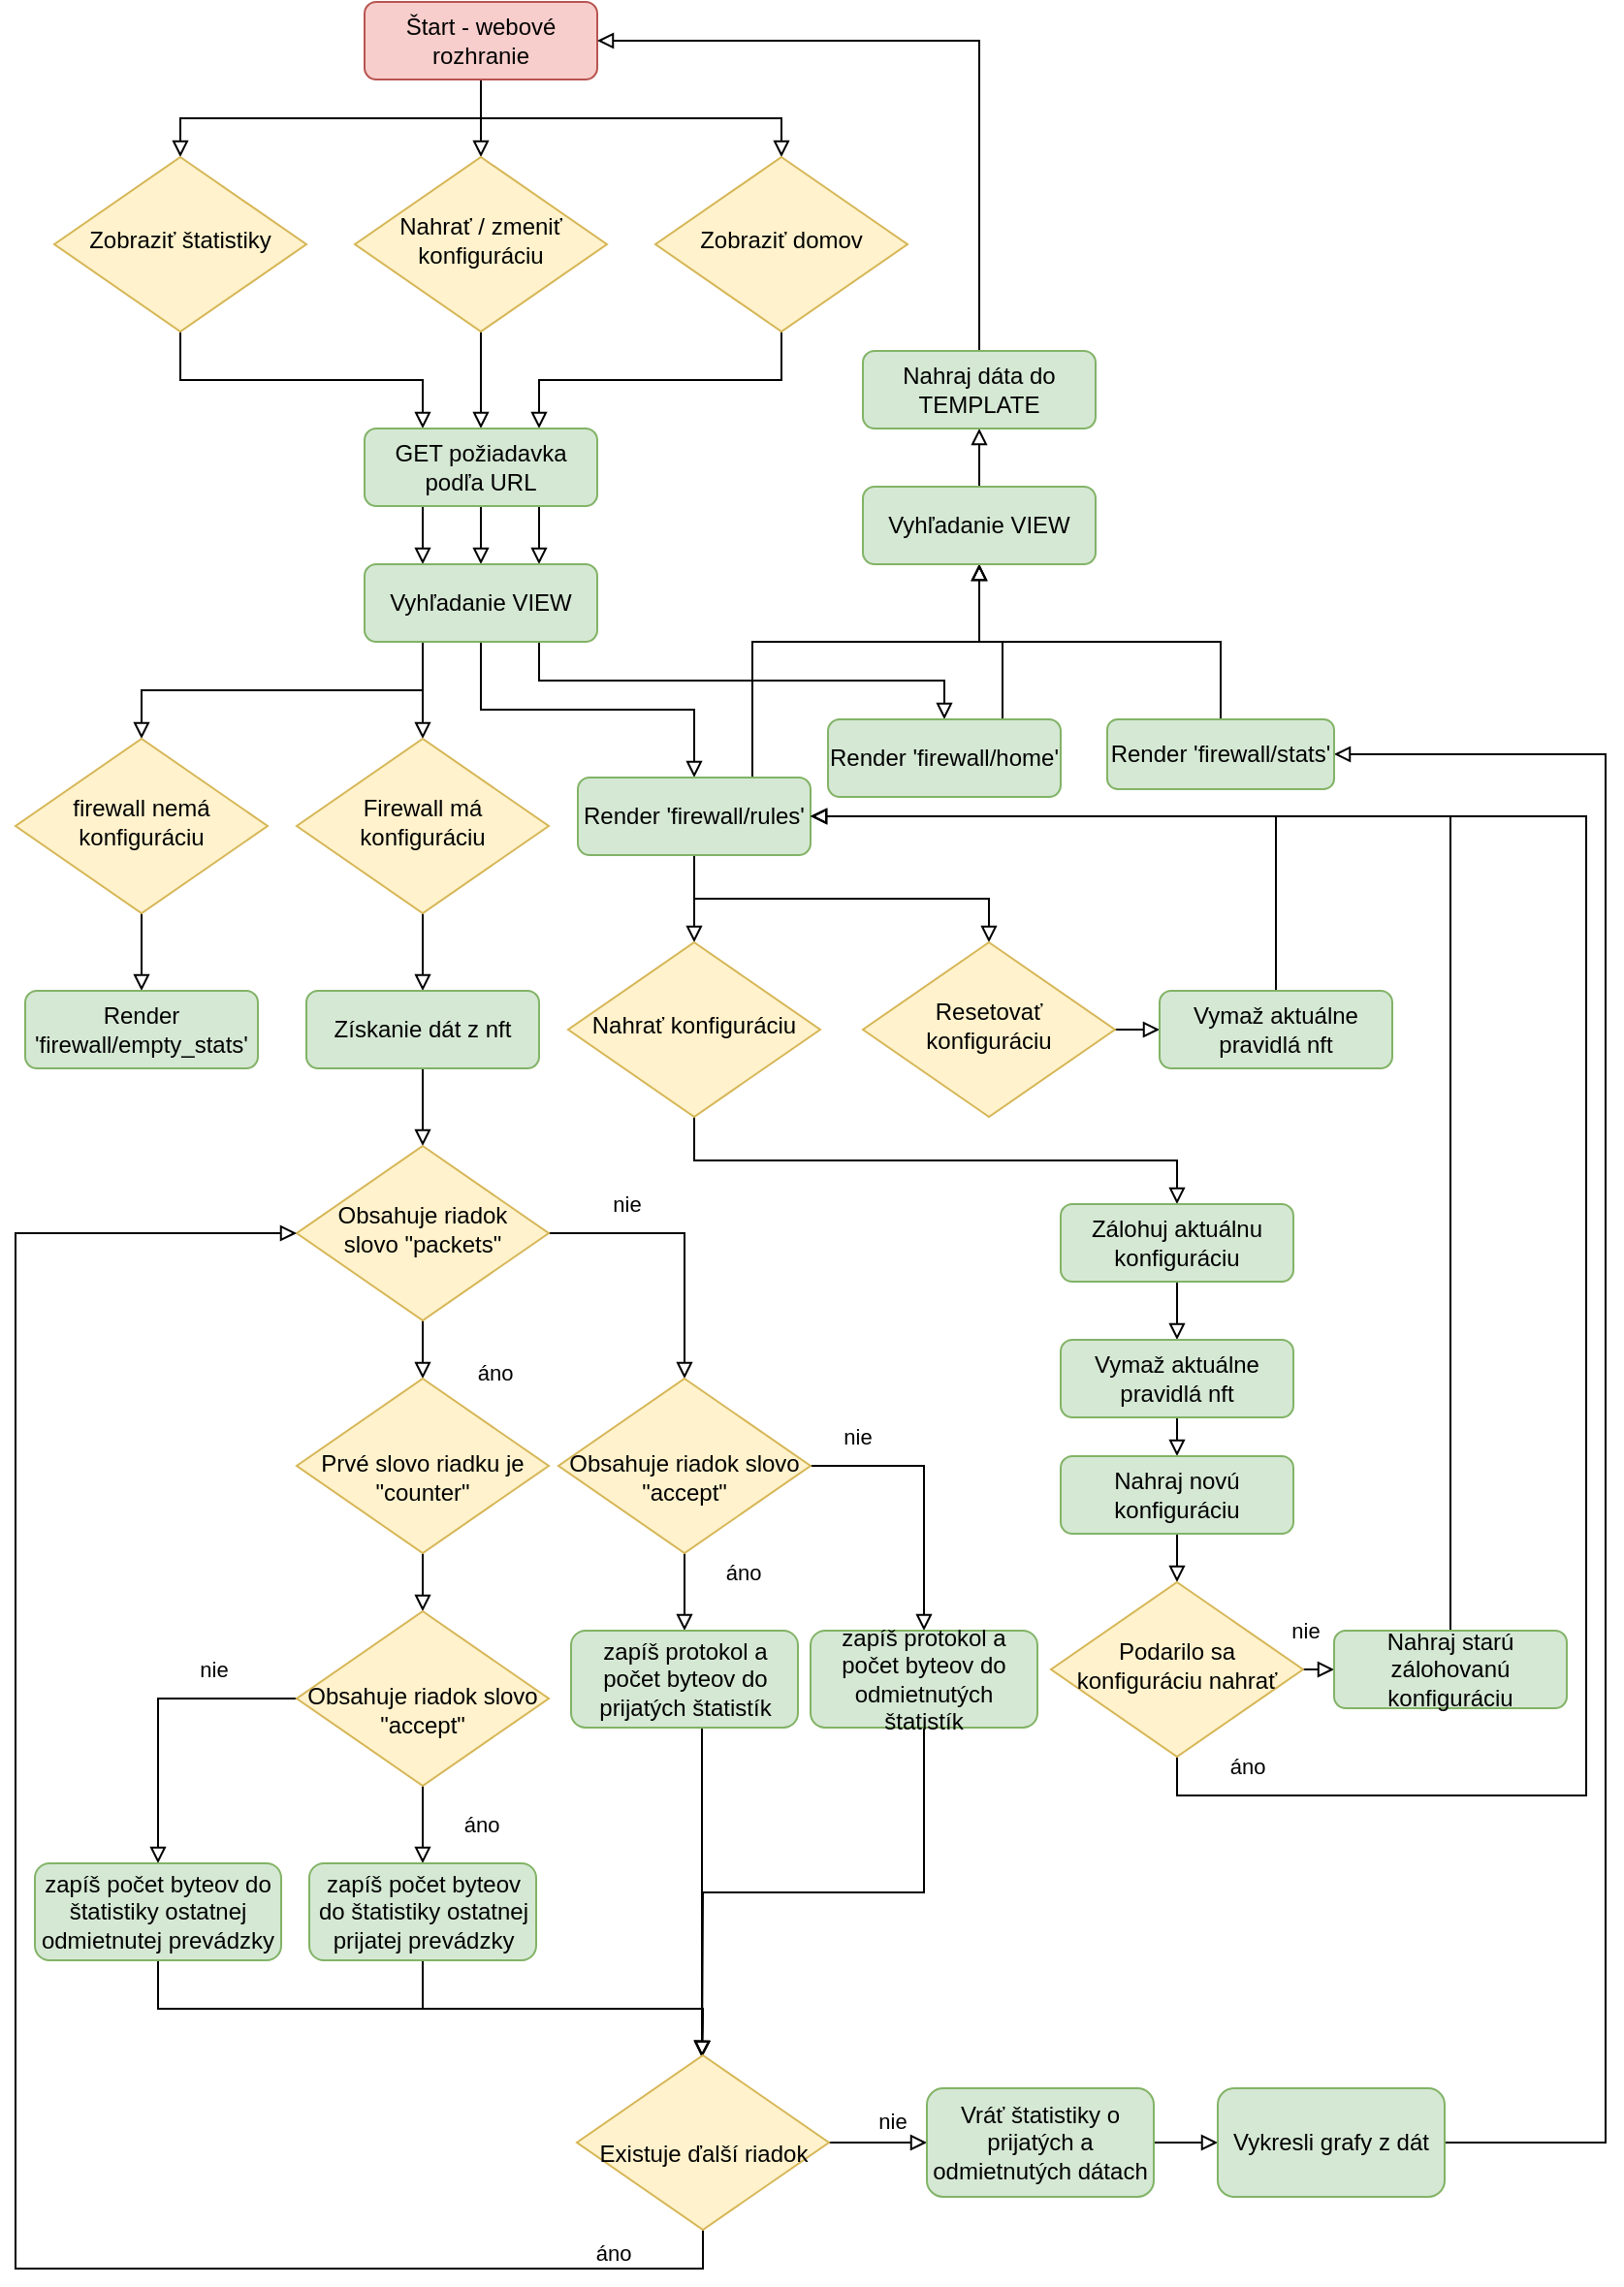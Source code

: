 <mxfile version="12.9.13" type="device"><diagram id="C5RBs43oDa-KdzZeNtuy" name="Page-1"><mxGraphModel dx="462" dy="779" grid="1" gridSize="10" guides="1" tooltips="1" connect="1" arrows="1" fold="1" page="1" pageScale="1" pageWidth="827" pageHeight="1169" math="0" shadow="0"><root><mxCell id="WIyWlLk6GJQsqaUBKTNV-0"/><mxCell id="WIyWlLk6GJQsqaUBKTNV-1" parent="WIyWlLk6GJQsqaUBKTNV-0"/><mxCell id="WIyWlLk6GJQsqaUBKTNV-2" value="" style="rounded=0;html=1;jettySize=auto;orthogonalLoop=1;fontSize=12;endArrow=block;endFill=0;endSize=6;strokeWidth=1;shadow=0;labelBackgroundColor=none;edgeStyle=orthogonalEdgeStyle;" parent="WIyWlLk6GJQsqaUBKTNV-1" source="WIyWlLk6GJQsqaUBKTNV-3" target="WIyWlLk6GJQsqaUBKTNV-6" edge="1"><mxGeometry relative="1" as="geometry"/></mxCell><mxCell id="awwOCfyuwDS9vjiTGGbs-1" style="edgeStyle=orthogonalEdgeStyle;rounded=0;orthogonalLoop=1;jettySize=auto;html=1;exitX=0.5;exitY=1;exitDx=0;exitDy=0;entryX=0.5;entryY=0;entryDx=0;entryDy=0;endArrow=block;endFill=0;fontSize=12;" edge="1" parent="WIyWlLk6GJQsqaUBKTNV-1" source="WIyWlLk6GJQsqaUBKTNV-3" target="awwOCfyuwDS9vjiTGGbs-0"><mxGeometry relative="1" as="geometry"><Array as="points"><mxPoint x="250" y="60"/><mxPoint x="95" y="60"/></Array></mxGeometry></mxCell><mxCell id="awwOCfyuwDS9vjiTGGbs-3" style="edgeStyle=orthogonalEdgeStyle;rounded=0;orthogonalLoop=1;jettySize=auto;html=1;exitX=0.5;exitY=1;exitDx=0;exitDy=0;entryX=0.5;entryY=0;entryDx=0;entryDy=0;endArrow=block;endFill=0;fontSize=12;" edge="1" parent="WIyWlLk6GJQsqaUBKTNV-1" source="WIyWlLk6GJQsqaUBKTNV-3" target="awwOCfyuwDS9vjiTGGbs-2"><mxGeometry relative="1" as="geometry"/></mxCell><mxCell id="WIyWlLk6GJQsqaUBKTNV-3" value="Štart - webové rozhranie" style="rounded=1;whiteSpace=wrap;html=1;fontSize=12;glass=0;strokeWidth=1;shadow=0;fillColor=#f8cecc;strokeColor=#b85450;" parent="WIyWlLk6GJQsqaUBKTNV-1" vertex="1"><mxGeometry x="190" width="120" height="40" as="geometry"/></mxCell><mxCell id="awwOCfyuwDS9vjiTGGbs-12" style="edgeStyle=orthogonalEdgeStyle;rounded=0;orthogonalLoop=1;jettySize=auto;html=1;exitX=0.5;exitY=1;exitDx=0;exitDy=0;entryX=0.5;entryY=0;entryDx=0;entryDy=0;endArrow=block;endFill=0;endSize=6;fontSize=12;" edge="1" parent="WIyWlLk6GJQsqaUBKTNV-1" source="WIyWlLk6GJQsqaUBKTNV-6" target="awwOCfyuwDS9vjiTGGbs-4"><mxGeometry relative="1" as="geometry"/></mxCell><mxCell id="WIyWlLk6GJQsqaUBKTNV-6" value="Nahrať / zmeniť konfiguráciu" style="rhombus;whiteSpace=wrap;html=1;shadow=0;fontFamily=Helvetica;fontSize=12;align=center;strokeWidth=1;spacing=6;spacingTop=-4;fillColor=#fff2cc;strokeColor=#d6b656;" parent="WIyWlLk6GJQsqaUBKTNV-1" vertex="1"><mxGeometry x="185" y="80" width="130" height="90" as="geometry"/></mxCell><mxCell id="awwOCfyuwDS9vjiTGGbs-13" style="edgeStyle=orthogonalEdgeStyle;rounded=0;orthogonalLoop=1;jettySize=auto;html=1;exitX=0.5;exitY=1;exitDx=0;exitDy=0;entryX=0.25;entryY=0;entryDx=0;entryDy=0;endArrow=block;endFill=0;endSize=6;fontSize=12;" edge="1" parent="WIyWlLk6GJQsqaUBKTNV-1" source="awwOCfyuwDS9vjiTGGbs-0" target="awwOCfyuwDS9vjiTGGbs-4"><mxGeometry relative="1" as="geometry"/></mxCell><mxCell id="awwOCfyuwDS9vjiTGGbs-0" value="Zobraziť štatistiky" style="rhombus;whiteSpace=wrap;html=1;shadow=0;fontFamily=Helvetica;fontSize=12;align=center;strokeWidth=1;spacing=6;spacingTop=-4;fillColor=#fff2cc;strokeColor=#d6b656;" vertex="1" parent="WIyWlLk6GJQsqaUBKTNV-1"><mxGeometry x="30" y="80" width="130" height="90" as="geometry"/></mxCell><mxCell id="awwOCfyuwDS9vjiTGGbs-14" style="edgeStyle=orthogonalEdgeStyle;rounded=0;orthogonalLoop=1;jettySize=auto;html=1;exitX=0.5;exitY=1;exitDx=0;exitDy=0;entryX=0.75;entryY=0;entryDx=0;entryDy=0;endArrow=block;endFill=0;endSize=6;fontSize=12;" edge="1" parent="WIyWlLk6GJQsqaUBKTNV-1" source="awwOCfyuwDS9vjiTGGbs-2" target="awwOCfyuwDS9vjiTGGbs-4"><mxGeometry relative="1" as="geometry"/></mxCell><mxCell id="awwOCfyuwDS9vjiTGGbs-2" value="Zobraziť domov" style="rhombus;whiteSpace=wrap;html=1;shadow=0;fontFamily=Helvetica;fontSize=12;align=center;strokeWidth=1;spacing=6;spacingTop=-4;fillColor=#fff2cc;strokeColor=#d6b656;" vertex="1" parent="WIyWlLk6GJQsqaUBKTNV-1"><mxGeometry x="340" y="80" width="130" height="90" as="geometry"/></mxCell><mxCell id="awwOCfyuwDS9vjiTGGbs-9" style="edgeStyle=orthogonalEdgeStyle;rounded=0;orthogonalLoop=1;jettySize=auto;html=1;exitX=0.5;exitY=1;exitDx=0;exitDy=0;entryX=0.5;entryY=0;entryDx=0;entryDy=0;endArrow=block;endFill=0;endSize=6;fontSize=12;" edge="1" parent="WIyWlLk6GJQsqaUBKTNV-1" source="awwOCfyuwDS9vjiTGGbs-4" target="awwOCfyuwDS9vjiTGGbs-8"><mxGeometry relative="1" as="geometry"/></mxCell><mxCell id="awwOCfyuwDS9vjiTGGbs-15" style="edgeStyle=orthogonalEdgeStyle;rounded=0;orthogonalLoop=1;jettySize=auto;html=1;exitX=0.75;exitY=1;exitDx=0;exitDy=0;entryX=0.75;entryY=0;entryDx=0;entryDy=0;endArrow=block;endFill=0;endSize=6;fontSize=12;" edge="1" parent="WIyWlLk6GJQsqaUBKTNV-1" source="awwOCfyuwDS9vjiTGGbs-4" target="awwOCfyuwDS9vjiTGGbs-8"><mxGeometry relative="1" as="geometry"/></mxCell><mxCell id="awwOCfyuwDS9vjiTGGbs-16" style="edgeStyle=orthogonalEdgeStyle;rounded=0;orthogonalLoop=1;jettySize=auto;html=1;exitX=0.25;exitY=1;exitDx=0;exitDy=0;entryX=0.25;entryY=0;entryDx=0;entryDy=0;endArrow=block;endFill=0;endSize=6;fontSize=12;" edge="1" parent="WIyWlLk6GJQsqaUBKTNV-1" source="awwOCfyuwDS9vjiTGGbs-4" target="awwOCfyuwDS9vjiTGGbs-8"><mxGeometry relative="1" as="geometry"/></mxCell><mxCell id="awwOCfyuwDS9vjiTGGbs-4" value="GET požiadavka podľa URL" style="rounded=1;whiteSpace=wrap;html=1;fontSize=12;fillColor=#d5e8d4;strokeColor=#82b366;" vertex="1" parent="WIyWlLk6GJQsqaUBKTNV-1"><mxGeometry x="190" y="220" width="120" height="40" as="geometry"/></mxCell><mxCell id="awwOCfyuwDS9vjiTGGbs-18" style="edgeStyle=orthogonalEdgeStyle;rounded=0;orthogonalLoop=1;jettySize=auto;html=1;exitX=0.75;exitY=1;exitDx=0;exitDy=0;entryX=0.5;entryY=0;entryDx=0;entryDy=0;endArrow=block;endFill=0;endSize=6;fontSize=12;" edge="1" parent="WIyWlLk6GJQsqaUBKTNV-1" source="awwOCfyuwDS9vjiTGGbs-8" target="awwOCfyuwDS9vjiTGGbs-17"><mxGeometry relative="1" as="geometry"/></mxCell><mxCell id="awwOCfyuwDS9vjiTGGbs-22" style="edgeStyle=orthogonalEdgeStyle;rounded=0;orthogonalLoop=1;jettySize=auto;html=1;exitX=0.25;exitY=1;exitDx=0;exitDy=0;entryX=0.5;entryY=0;entryDx=0;entryDy=0;endArrow=block;endFill=0;endSize=6;fontSize=12;" edge="1" parent="WIyWlLk6GJQsqaUBKTNV-1" source="awwOCfyuwDS9vjiTGGbs-8" target="awwOCfyuwDS9vjiTGGbs-20"><mxGeometry relative="1" as="geometry"/></mxCell><mxCell id="awwOCfyuwDS9vjiTGGbs-23" style="edgeStyle=orthogonalEdgeStyle;rounded=0;orthogonalLoop=1;jettySize=auto;html=1;exitX=0.25;exitY=1;exitDx=0;exitDy=0;endArrow=block;endFill=0;endSize=6;fontSize=12;" edge="1" parent="WIyWlLk6GJQsqaUBKTNV-1" source="awwOCfyuwDS9vjiTGGbs-8" target="awwOCfyuwDS9vjiTGGbs-21"><mxGeometry relative="1" as="geometry"/></mxCell><mxCell id="awwOCfyuwDS9vjiTGGbs-76" style="edgeStyle=orthogonalEdgeStyle;rounded=0;orthogonalLoop=1;jettySize=auto;html=1;exitX=0.5;exitY=1;exitDx=0;exitDy=0;endArrow=block;endFill=0;endSize=6;fontSize=11;" edge="1" parent="WIyWlLk6GJQsqaUBKTNV-1" source="awwOCfyuwDS9vjiTGGbs-8" target="awwOCfyuwDS9vjiTGGbs-75"><mxGeometry relative="1" as="geometry"/></mxCell><mxCell id="awwOCfyuwDS9vjiTGGbs-8" value="Vyhľadanie VIEW" style="rounded=1;whiteSpace=wrap;html=1;fontSize=12;fillColor=#d5e8d4;strokeColor=#82b366;" vertex="1" parent="WIyWlLk6GJQsqaUBKTNV-1"><mxGeometry x="190" y="290" width="120" height="40" as="geometry"/></mxCell><mxCell id="awwOCfyuwDS9vjiTGGbs-107" style="edgeStyle=orthogonalEdgeStyle;rounded=0;orthogonalLoop=1;jettySize=auto;html=1;exitX=0.75;exitY=0;exitDx=0;exitDy=0;entryX=0.5;entryY=1;entryDx=0;entryDy=0;endArrow=block;endFill=0;endSize=6;fontSize=11;" edge="1" parent="WIyWlLk6GJQsqaUBKTNV-1" source="awwOCfyuwDS9vjiTGGbs-17" target="awwOCfyuwDS9vjiTGGbs-102"><mxGeometry relative="1" as="geometry"/></mxCell><mxCell id="awwOCfyuwDS9vjiTGGbs-17" value="Render 'firewall/home'" style="rounded=1;whiteSpace=wrap;html=1;fontSize=12;fillColor=#d5e8d4;strokeColor=#82b366;" vertex="1" parent="WIyWlLk6GJQsqaUBKTNV-1"><mxGeometry x="429" y="370" width="120" height="40" as="geometry"/></mxCell><mxCell id="awwOCfyuwDS9vjiTGGbs-25" style="edgeStyle=orthogonalEdgeStyle;rounded=0;orthogonalLoop=1;jettySize=auto;html=1;exitX=0.5;exitY=1;exitDx=0;exitDy=0;endArrow=block;endFill=0;endSize=6;fontSize=12;" edge="1" parent="WIyWlLk6GJQsqaUBKTNV-1" source="awwOCfyuwDS9vjiTGGbs-20" target="awwOCfyuwDS9vjiTGGbs-24"><mxGeometry relative="1" as="geometry"/></mxCell><mxCell id="awwOCfyuwDS9vjiTGGbs-20" value="firewall nemá konfiguráciu" style="rhombus;whiteSpace=wrap;html=1;shadow=0;fontFamily=Helvetica;fontSize=12;align=center;strokeWidth=1;spacing=6;spacingTop=-4;fillColor=#fff2cc;strokeColor=#d6b656;" vertex="1" parent="WIyWlLk6GJQsqaUBKTNV-1"><mxGeometry x="10" y="380" width="130" height="90" as="geometry"/></mxCell><mxCell id="awwOCfyuwDS9vjiTGGbs-27" style="edgeStyle=orthogonalEdgeStyle;rounded=0;orthogonalLoop=1;jettySize=auto;html=1;exitX=0.5;exitY=1;exitDx=0;exitDy=0;entryX=0.5;entryY=0;entryDx=0;entryDy=0;endArrow=block;endFill=0;endSize=6;fontSize=12;" edge="1" parent="WIyWlLk6GJQsqaUBKTNV-1" source="awwOCfyuwDS9vjiTGGbs-21" target="awwOCfyuwDS9vjiTGGbs-26"><mxGeometry relative="1" as="geometry"/></mxCell><mxCell id="awwOCfyuwDS9vjiTGGbs-21" value="Firewall má konfiguráciu" style="rhombus;whiteSpace=wrap;html=1;shadow=0;fontFamily=Helvetica;fontSize=12;align=center;strokeWidth=1;spacing=6;spacingTop=-4;fillColor=#fff2cc;strokeColor=#d6b656;" vertex="1" parent="WIyWlLk6GJQsqaUBKTNV-1"><mxGeometry x="155" y="380" width="130" height="90" as="geometry"/></mxCell><mxCell id="awwOCfyuwDS9vjiTGGbs-24" value="Render 'firewall/empty_stats'" style="rounded=1;whiteSpace=wrap;html=1;fontSize=12;fillColor=#d5e8d4;strokeColor=#82b366;" vertex="1" parent="WIyWlLk6GJQsqaUBKTNV-1"><mxGeometry x="15" y="510" width="120" height="40" as="geometry"/></mxCell><mxCell id="awwOCfyuwDS9vjiTGGbs-31" style="edgeStyle=orthogonalEdgeStyle;rounded=0;orthogonalLoop=1;jettySize=auto;html=1;exitX=0.5;exitY=1;exitDx=0;exitDy=0;endArrow=block;endFill=0;endSize=6;fontSize=12;" edge="1" parent="WIyWlLk6GJQsqaUBKTNV-1" source="awwOCfyuwDS9vjiTGGbs-26" target="awwOCfyuwDS9vjiTGGbs-30"><mxGeometry relative="1" as="geometry"/></mxCell><mxCell id="awwOCfyuwDS9vjiTGGbs-26" value="Získanie dát z nft" style="rounded=1;whiteSpace=wrap;html=1;fontSize=12;fillColor=#d5e8d4;strokeColor=#82b366;" vertex="1" parent="WIyWlLk6GJQsqaUBKTNV-1"><mxGeometry x="160" y="510" width="120" height="40" as="geometry"/></mxCell><mxCell id="awwOCfyuwDS9vjiTGGbs-34" style="edgeStyle=orthogonalEdgeStyle;rounded=0;orthogonalLoop=1;jettySize=auto;html=1;exitX=0.5;exitY=1;exitDx=0;exitDy=0;entryX=0.5;entryY=0;entryDx=0;entryDy=0;endArrow=block;endFill=0;endSize=6;fontSize=11;" edge="1" parent="WIyWlLk6GJQsqaUBKTNV-1" source="awwOCfyuwDS9vjiTGGbs-30" target="awwOCfyuwDS9vjiTGGbs-32"><mxGeometry relative="1" as="geometry"/></mxCell><mxCell id="awwOCfyuwDS9vjiTGGbs-36" style="edgeStyle=orthogonalEdgeStyle;rounded=0;orthogonalLoop=1;jettySize=auto;html=1;exitX=1;exitY=0.5;exitDx=0;exitDy=0;entryX=0.5;entryY=0;entryDx=0;entryDy=0;endArrow=block;endFill=0;endSize=6;fontSize=11;" edge="1" parent="WIyWlLk6GJQsqaUBKTNV-1" source="awwOCfyuwDS9vjiTGGbs-30" target="awwOCfyuwDS9vjiTGGbs-35"><mxGeometry relative="1" as="geometry"/></mxCell><mxCell id="awwOCfyuwDS9vjiTGGbs-30" value="&lt;div style=&quot;font-size: 12px&quot;&gt;Obsahuje riadok&lt;/div&gt;&lt;div style=&quot;font-size: 12px&quot;&gt;slovo &quot;packets&quot;&lt;br style=&quot;font-size: 12px&quot;&gt;&lt;/div&gt;" style="rhombus;whiteSpace=wrap;html=1;shadow=0;fontFamily=Helvetica;fontSize=12;align=center;strokeWidth=1;spacing=6;spacingTop=-4;fillColor=#fff2cc;strokeColor=#d6b656;" vertex="1" parent="WIyWlLk6GJQsqaUBKTNV-1"><mxGeometry x="155" y="590" width="130" height="90" as="geometry"/></mxCell><mxCell id="awwOCfyuwDS9vjiTGGbs-46" style="edgeStyle=orthogonalEdgeStyle;rounded=0;orthogonalLoop=1;jettySize=auto;html=1;exitX=0.5;exitY=1;exitDx=0;exitDy=0;endArrow=block;endFill=0;endSize=6;fontSize=11;" edge="1" parent="WIyWlLk6GJQsqaUBKTNV-1" source="awwOCfyuwDS9vjiTGGbs-32" target="awwOCfyuwDS9vjiTGGbs-43"><mxGeometry relative="1" as="geometry"/></mxCell><mxCell id="awwOCfyuwDS9vjiTGGbs-32" value="Prvé slovo riadku je &quot;counter&quot;" style="rhombus;shadow=0;fontFamily=Helvetica;fontSize=12;align=center;strokeWidth=1;spacing=6;spacingTop=12;whiteSpace=wrap;html=1;fillColor=#fff2cc;strokeColor=#d6b656;" vertex="1" parent="WIyWlLk6GJQsqaUBKTNV-1"><mxGeometry x="155" y="710" width="130" height="90" as="geometry"/></mxCell><mxCell id="awwOCfyuwDS9vjiTGGbs-38" style="edgeStyle=orthogonalEdgeStyle;rounded=0;orthogonalLoop=1;jettySize=auto;html=1;exitX=0.5;exitY=1;exitDx=0;exitDy=0;endArrow=block;endFill=0;endSize=6;fontSize=11;" edge="1" parent="WIyWlLk6GJQsqaUBKTNV-1" source="awwOCfyuwDS9vjiTGGbs-35" target="awwOCfyuwDS9vjiTGGbs-37"><mxGeometry relative="1" as="geometry"/></mxCell><mxCell id="awwOCfyuwDS9vjiTGGbs-40" style="edgeStyle=orthogonalEdgeStyle;rounded=0;orthogonalLoop=1;jettySize=auto;html=1;exitX=1;exitY=0.5;exitDx=0;exitDy=0;endArrow=block;endFill=0;endSize=6;fontSize=11;" edge="1" parent="WIyWlLk6GJQsqaUBKTNV-1" source="awwOCfyuwDS9vjiTGGbs-35" target="awwOCfyuwDS9vjiTGGbs-39"><mxGeometry relative="1" as="geometry"/></mxCell><mxCell id="awwOCfyuwDS9vjiTGGbs-35" value="Obsahuje riadok slovo &quot;accept&quot;" style="rhombus;shadow=0;fontFamily=Helvetica;fontSize=12;align=center;strokeWidth=1;spacing=6;spacingTop=12;whiteSpace=wrap;html=1;fillColor=#fff2cc;strokeColor=#d6b656;" vertex="1" parent="WIyWlLk6GJQsqaUBKTNV-1"><mxGeometry x="290" y="710" width="130" height="90" as="geometry"/></mxCell><mxCell id="awwOCfyuwDS9vjiTGGbs-60" style="edgeStyle=orthogonalEdgeStyle;rounded=0;orthogonalLoop=1;jettySize=auto;html=1;exitX=0.5;exitY=1;exitDx=0;exitDy=0;entryX=0.5;entryY=0;entryDx=0;entryDy=0;endArrow=block;endFill=0;endSize=6;fontSize=11;" edge="1" parent="WIyWlLk6GJQsqaUBKTNV-1" source="awwOCfyuwDS9vjiTGGbs-37"><mxGeometry relative="1" as="geometry"><mxPoint x="364" y="1060" as="targetPoint"/><Array as="points"><mxPoint x="364" y="890"/></Array></mxGeometry></mxCell><mxCell id="awwOCfyuwDS9vjiTGGbs-37" value="zapíš protokol a počet byteov do prijatých štatistík" style="rounded=1;whiteSpace=wrap;html=1;fontSize=12;fillColor=#d5e8d4;strokeColor=#82b366;" vertex="1" parent="WIyWlLk6GJQsqaUBKTNV-1"><mxGeometry x="296.5" y="840" width="117" height="50" as="geometry"/></mxCell><mxCell id="awwOCfyuwDS9vjiTGGbs-61" style="edgeStyle=orthogonalEdgeStyle;rounded=0;orthogonalLoop=1;jettySize=auto;html=1;exitX=0.5;exitY=1;exitDx=0;exitDy=0;entryX=0.5;entryY=0;entryDx=0;entryDy=0;endArrow=block;endFill=0;endSize=6;fontSize=11;" edge="1" parent="WIyWlLk6GJQsqaUBKTNV-1" source="awwOCfyuwDS9vjiTGGbs-39"><mxGeometry relative="1" as="geometry"><mxPoint x="364" y="1060" as="targetPoint"/></mxGeometry></mxCell><mxCell id="awwOCfyuwDS9vjiTGGbs-39" value="zapíš protokol a počet byteov do odmietnutých štatistík" style="rounded=1;whiteSpace=wrap;html=1;fontSize=12;fillColor=#d5e8d4;strokeColor=#82b366;" vertex="1" parent="WIyWlLk6GJQsqaUBKTNV-1"><mxGeometry x="420" y="840" width="117" height="50" as="geometry"/></mxCell><mxCell id="awwOCfyuwDS9vjiTGGbs-41" style="edgeStyle=orthogonalEdgeStyle;rounded=0;orthogonalLoop=1;jettySize=auto;html=1;exitX=0.5;exitY=1;exitDx=0;exitDy=0;endArrow=block;endFill=0;endSize=6;fontSize=11;" edge="1" parent="WIyWlLk6GJQsqaUBKTNV-1" source="awwOCfyuwDS9vjiTGGbs-43" target="awwOCfyuwDS9vjiTGGbs-44"><mxGeometry relative="1" as="geometry"/></mxCell><mxCell id="awwOCfyuwDS9vjiTGGbs-49" style="edgeStyle=orthogonalEdgeStyle;rounded=0;orthogonalLoop=1;jettySize=auto;html=1;exitX=0;exitY=0.5;exitDx=0;exitDy=0;entryX=0.5;entryY=0;entryDx=0;entryDy=0;endArrow=block;endFill=0;endSize=6;fontSize=11;" edge="1" parent="WIyWlLk6GJQsqaUBKTNV-1" source="awwOCfyuwDS9vjiTGGbs-43" target="awwOCfyuwDS9vjiTGGbs-47"><mxGeometry relative="1" as="geometry"/></mxCell><mxCell id="awwOCfyuwDS9vjiTGGbs-43" value="Obsahuje riadok slovo &quot;accept&quot;" style="rhombus;shadow=0;fontFamily=Helvetica;fontSize=12;align=center;strokeWidth=1;spacing=6;spacingTop=12;whiteSpace=wrap;html=1;fillColor=#fff2cc;strokeColor=#d6b656;" vertex="1" parent="WIyWlLk6GJQsqaUBKTNV-1"><mxGeometry x="155" y="830" width="130" height="90" as="geometry"/></mxCell><mxCell id="awwOCfyuwDS9vjiTGGbs-59" style="edgeStyle=orthogonalEdgeStyle;rounded=0;orthogonalLoop=1;jettySize=auto;html=1;exitX=0.5;exitY=1;exitDx=0;exitDy=0;entryX=0.5;entryY=0;entryDx=0;entryDy=0;endArrow=block;endFill=0;endSize=6;fontSize=11;" edge="1" parent="WIyWlLk6GJQsqaUBKTNV-1" source="awwOCfyuwDS9vjiTGGbs-44"><mxGeometry relative="1" as="geometry"><mxPoint x="364" y="1060" as="targetPoint"/></mxGeometry></mxCell><mxCell id="awwOCfyuwDS9vjiTGGbs-44" value="zapíš počet byteov do štatistiky ostatnej prijatej prevádzky" style="rounded=1;whiteSpace=wrap;html=1;fontSize=12;fillColor=#d5e8d4;strokeColor=#82b366;" vertex="1" parent="WIyWlLk6GJQsqaUBKTNV-1"><mxGeometry x="161.5" y="960" width="117" height="50" as="geometry"/></mxCell><mxCell id="awwOCfyuwDS9vjiTGGbs-58" style="edgeStyle=orthogonalEdgeStyle;rounded=0;orthogonalLoop=1;jettySize=auto;html=1;exitX=0.5;exitY=1;exitDx=0;exitDy=0;entryX=0.5;entryY=0;entryDx=0;entryDy=0;endArrow=block;endFill=0;endSize=6;fontSize=11;" edge="1" parent="WIyWlLk6GJQsqaUBKTNV-1" source="awwOCfyuwDS9vjiTGGbs-47"><mxGeometry relative="1" as="geometry"><mxPoint x="364" y="1060" as="targetPoint"/></mxGeometry></mxCell><mxCell id="awwOCfyuwDS9vjiTGGbs-47" value="zapíš počet byteov do štatistiky ostatnej odmietnutej prevádzky" style="rounded=1;whiteSpace=wrap;html=1;fontSize=12;fillColor=#d5e8d4;strokeColor=#82b366;" vertex="1" parent="WIyWlLk6GJQsqaUBKTNV-1"><mxGeometry x="20" y="960" width="127" height="50" as="geometry"/></mxCell><mxCell id="awwOCfyuwDS9vjiTGGbs-50" value="nie" style="text;html=1;align=center;verticalAlign=middle;resizable=0;points=[];autosize=1;fontSize=11;" vertex="1" parent="WIyWlLk6GJQsqaUBKTNV-1"><mxGeometry x="97" y="850" width="30" height="20" as="geometry"/></mxCell><mxCell id="awwOCfyuwDS9vjiTGGbs-51" value="áno" style="text;html=1;align=center;verticalAlign=middle;resizable=0;points=[];autosize=1;fontSize=11;" vertex="1" parent="WIyWlLk6GJQsqaUBKTNV-1"><mxGeometry x="235" y="930" width="30" height="20" as="geometry"/></mxCell><mxCell id="awwOCfyuwDS9vjiTGGbs-52" value="áno" style="text;html=1;align=center;verticalAlign=middle;resizable=0;points=[];autosize=1;fontSize=11;" vertex="1" parent="WIyWlLk6GJQsqaUBKTNV-1"><mxGeometry x="370" y="800" width="30" height="20" as="geometry"/></mxCell><mxCell id="awwOCfyuwDS9vjiTGGbs-53" value="nie" style="text;html=1;align=center;verticalAlign=middle;resizable=0;points=[];autosize=1;fontSize=11;" vertex="1" parent="WIyWlLk6GJQsqaUBKTNV-1"><mxGeometry x="429" y="730" width="30" height="20" as="geometry"/></mxCell><mxCell id="awwOCfyuwDS9vjiTGGbs-54" value="áno" style="text;html=1;align=center;verticalAlign=middle;resizable=0;points=[];autosize=1;fontSize=11;" vertex="1" parent="WIyWlLk6GJQsqaUBKTNV-1"><mxGeometry x="242" y="697" width="30" height="20" as="geometry"/></mxCell><mxCell id="awwOCfyuwDS9vjiTGGbs-55" value="nie" style="text;html=1;align=center;verticalAlign=middle;resizable=0;points=[];autosize=1;fontSize=11;" vertex="1" parent="WIyWlLk6GJQsqaUBKTNV-1"><mxGeometry x="310" y="610" width="30" height="20" as="geometry"/></mxCell><mxCell id="awwOCfyuwDS9vjiTGGbs-65" style="edgeStyle=orthogonalEdgeStyle;rounded=0;orthogonalLoop=1;jettySize=auto;html=1;exitX=0.5;exitY=1;exitDx=0;exitDy=0;entryX=0;entryY=0.5;entryDx=0;entryDy=0;endArrow=block;endFill=0;endSize=6;fontSize=11;" edge="1" parent="WIyWlLk6GJQsqaUBKTNV-1" source="awwOCfyuwDS9vjiTGGbs-63" target="awwOCfyuwDS9vjiTGGbs-30"><mxGeometry relative="1" as="geometry"><Array as="points"><mxPoint x="365" y="1169"/><mxPoint x="10" y="1169"/><mxPoint x="10" y="635"/></Array></mxGeometry></mxCell><mxCell id="awwOCfyuwDS9vjiTGGbs-68" style="edgeStyle=orthogonalEdgeStyle;rounded=0;orthogonalLoop=1;jettySize=auto;html=1;exitX=1;exitY=0.5;exitDx=0;exitDy=0;entryX=0;entryY=0.5;entryDx=0;entryDy=0;endArrow=block;endFill=0;endSize=6;fontSize=11;" edge="1" parent="WIyWlLk6GJQsqaUBKTNV-1" source="awwOCfyuwDS9vjiTGGbs-63" target="awwOCfyuwDS9vjiTGGbs-67"><mxGeometry relative="1" as="geometry"/></mxCell><mxCell id="awwOCfyuwDS9vjiTGGbs-63" value="Existuje ďalší riadok" style="rhombus;shadow=0;fontFamily=Helvetica;fontSize=12;align=center;strokeWidth=1;spacing=6;spacingTop=12;whiteSpace=wrap;html=1;fillColor=#fff2cc;strokeColor=#d6b656;" vertex="1" parent="WIyWlLk6GJQsqaUBKTNV-1"><mxGeometry x="299.5" y="1059" width="130" height="90" as="geometry"/></mxCell><mxCell id="awwOCfyuwDS9vjiTGGbs-66" value="áno" style="text;html=1;align=center;verticalAlign=middle;resizable=0;points=[];autosize=1;fontSize=11;" vertex="1" parent="WIyWlLk6GJQsqaUBKTNV-1"><mxGeometry x="303" y="1151" width="30" height="20" as="geometry"/></mxCell><mxCell id="awwOCfyuwDS9vjiTGGbs-72" style="edgeStyle=orthogonalEdgeStyle;rounded=0;orthogonalLoop=1;jettySize=auto;html=1;exitX=1;exitY=0.5;exitDx=0;exitDy=0;entryX=0;entryY=0.5;entryDx=0;entryDy=0;endArrow=block;endFill=0;endSize=6;fontSize=11;" edge="1" parent="WIyWlLk6GJQsqaUBKTNV-1" source="awwOCfyuwDS9vjiTGGbs-67" target="awwOCfyuwDS9vjiTGGbs-71"><mxGeometry relative="1" as="geometry"/></mxCell><mxCell id="awwOCfyuwDS9vjiTGGbs-67" value="Vráť štatistiky o prijatých a odmietnutých dátach" style="rounded=1;whiteSpace=wrap;html=1;fontSize=12;fillColor=#d5e8d4;strokeColor=#82b366;" vertex="1" parent="WIyWlLk6GJQsqaUBKTNV-1"><mxGeometry x="480" y="1076" width="117" height="56" as="geometry"/></mxCell><mxCell id="awwOCfyuwDS9vjiTGGbs-70" value="nie" style="text;html=1;align=center;verticalAlign=middle;resizable=0;points=[];autosize=1;fontSize=11;" vertex="1" parent="WIyWlLk6GJQsqaUBKTNV-1"><mxGeometry x="447" y="1083" width="30" height="20" as="geometry"/></mxCell><mxCell id="awwOCfyuwDS9vjiTGGbs-101" style="edgeStyle=orthogonalEdgeStyle;rounded=0;orthogonalLoop=1;jettySize=auto;html=1;exitX=1;exitY=0.5;exitDx=0;exitDy=0;entryX=1;entryY=0.5;entryDx=0;entryDy=0;endArrow=block;endFill=0;endSize=6;fontSize=11;" edge="1" parent="WIyWlLk6GJQsqaUBKTNV-1" source="awwOCfyuwDS9vjiTGGbs-71" target="awwOCfyuwDS9vjiTGGbs-73"><mxGeometry relative="1" as="geometry"><Array as="points"><mxPoint x="830" y="1104"/><mxPoint x="830" y="388"/></Array></mxGeometry></mxCell><mxCell id="awwOCfyuwDS9vjiTGGbs-71" value="Vykresli grafy z dát" style="rounded=1;whiteSpace=wrap;html=1;fontSize=12;fillColor=#d5e8d4;strokeColor=#82b366;" vertex="1" parent="WIyWlLk6GJQsqaUBKTNV-1"><mxGeometry x="630" y="1076" width="117" height="56" as="geometry"/></mxCell><mxCell id="awwOCfyuwDS9vjiTGGbs-108" style="edgeStyle=orthogonalEdgeStyle;rounded=0;orthogonalLoop=1;jettySize=auto;html=1;exitX=0.5;exitY=0;exitDx=0;exitDy=0;entryX=0.5;entryY=1;entryDx=0;entryDy=0;endArrow=block;endFill=0;endSize=6;fontSize=11;" edge="1" parent="WIyWlLk6GJQsqaUBKTNV-1" source="awwOCfyuwDS9vjiTGGbs-73" target="awwOCfyuwDS9vjiTGGbs-102"><mxGeometry relative="1" as="geometry"/></mxCell><mxCell id="awwOCfyuwDS9vjiTGGbs-73" value="Render 'firewall/stats'" style="rounded=1;whiteSpace=wrap;html=1;fontSize=12;fillColor=#d5e8d4;strokeColor=#82b366;" vertex="1" parent="WIyWlLk6GJQsqaUBKTNV-1"><mxGeometry x="573" y="370" width="117" height="36" as="geometry"/></mxCell><mxCell id="awwOCfyuwDS9vjiTGGbs-80" style="edgeStyle=orthogonalEdgeStyle;rounded=0;orthogonalLoop=1;jettySize=auto;html=1;exitX=0.5;exitY=1;exitDx=0;exitDy=0;entryX=0.5;entryY=0;entryDx=0;entryDy=0;endArrow=block;endFill=0;endSize=6;fontSize=11;" edge="1" parent="WIyWlLk6GJQsqaUBKTNV-1" source="awwOCfyuwDS9vjiTGGbs-75" target="awwOCfyuwDS9vjiTGGbs-78"><mxGeometry relative="1" as="geometry"/></mxCell><mxCell id="awwOCfyuwDS9vjiTGGbs-81" style="edgeStyle=orthogonalEdgeStyle;rounded=0;orthogonalLoop=1;jettySize=auto;html=1;exitX=0.5;exitY=1;exitDx=0;exitDy=0;endArrow=block;endFill=0;endSize=6;fontSize=11;" edge="1" parent="WIyWlLk6GJQsqaUBKTNV-1" source="awwOCfyuwDS9vjiTGGbs-75" target="awwOCfyuwDS9vjiTGGbs-79"><mxGeometry relative="1" as="geometry"/></mxCell><mxCell id="awwOCfyuwDS9vjiTGGbs-105" style="edgeStyle=orthogonalEdgeStyle;rounded=0;orthogonalLoop=1;jettySize=auto;html=1;exitX=0.75;exitY=0;exitDx=0;exitDy=0;entryX=0.5;entryY=1;entryDx=0;entryDy=0;endArrow=block;endFill=0;endSize=6;fontSize=11;" edge="1" parent="WIyWlLk6GJQsqaUBKTNV-1" source="awwOCfyuwDS9vjiTGGbs-75" target="awwOCfyuwDS9vjiTGGbs-102"><mxGeometry relative="1" as="geometry"><Array as="points"><mxPoint x="390" y="330"/><mxPoint x="507" y="330"/></Array></mxGeometry></mxCell><mxCell id="awwOCfyuwDS9vjiTGGbs-75" value="Render 'firewall/rules'" style="rounded=1;whiteSpace=wrap;html=1;fontSize=12;fillColor=#d5e8d4;strokeColor=#82b366;" vertex="1" parent="WIyWlLk6GJQsqaUBKTNV-1"><mxGeometry x="300" y="400" width="120" height="40" as="geometry"/></mxCell><mxCell id="awwOCfyuwDS9vjiTGGbs-83" style="edgeStyle=orthogonalEdgeStyle;rounded=0;orthogonalLoop=1;jettySize=auto;html=1;exitX=0.5;exitY=1;exitDx=0;exitDy=0;endArrow=block;endFill=0;endSize=6;fontSize=11;" edge="1" parent="WIyWlLk6GJQsqaUBKTNV-1" source="awwOCfyuwDS9vjiTGGbs-78" target="awwOCfyuwDS9vjiTGGbs-82"><mxGeometry relative="1" as="geometry"/></mxCell><mxCell id="awwOCfyuwDS9vjiTGGbs-78" value="Nahrať konfiguráciu" style="rhombus;whiteSpace=wrap;html=1;shadow=0;fontFamily=Helvetica;fontSize=12;align=center;strokeWidth=1;spacing=6;spacingTop=-4;fillColor=#fff2cc;strokeColor=#d6b656;" vertex="1" parent="WIyWlLk6GJQsqaUBKTNV-1"><mxGeometry x="295" y="485" width="130" height="90" as="geometry"/></mxCell><mxCell id="awwOCfyuwDS9vjiTGGbs-98" style="edgeStyle=orthogonalEdgeStyle;rounded=0;orthogonalLoop=1;jettySize=auto;html=1;exitX=1;exitY=0.5;exitDx=0;exitDy=0;entryX=0;entryY=0.5;entryDx=0;entryDy=0;endArrow=block;endFill=0;endSize=6;fontSize=11;" edge="1" parent="WIyWlLk6GJQsqaUBKTNV-1" source="awwOCfyuwDS9vjiTGGbs-79" target="awwOCfyuwDS9vjiTGGbs-97"><mxGeometry relative="1" as="geometry"/></mxCell><mxCell id="awwOCfyuwDS9vjiTGGbs-79" value="Resetovať konfiguráciu" style="rhombus;whiteSpace=wrap;html=1;shadow=0;fontFamily=Helvetica;fontSize=12;align=center;strokeWidth=1;spacing=6;spacingTop=-4;fillColor=#fff2cc;strokeColor=#d6b656;" vertex="1" parent="WIyWlLk6GJQsqaUBKTNV-1"><mxGeometry x="447" y="485" width="130" height="90" as="geometry"/></mxCell><mxCell id="awwOCfyuwDS9vjiTGGbs-86" style="edgeStyle=orthogonalEdgeStyle;rounded=0;orthogonalLoop=1;jettySize=auto;html=1;exitX=0.5;exitY=1;exitDx=0;exitDy=0;endArrow=block;endFill=0;endSize=6;fontSize=11;" edge="1" parent="WIyWlLk6GJQsqaUBKTNV-1" source="awwOCfyuwDS9vjiTGGbs-82" target="awwOCfyuwDS9vjiTGGbs-85"><mxGeometry relative="1" as="geometry"/></mxCell><mxCell id="awwOCfyuwDS9vjiTGGbs-82" value="Zálohuj aktuálnu konfiguráciu" style="rounded=1;whiteSpace=wrap;html=1;fontSize=12;fillColor=#d5e8d4;strokeColor=#82b366;" vertex="1" parent="WIyWlLk6GJQsqaUBKTNV-1"><mxGeometry x="549" y="620" width="120" height="40" as="geometry"/></mxCell><mxCell id="awwOCfyuwDS9vjiTGGbs-89" style="edgeStyle=orthogonalEdgeStyle;rounded=0;orthogonalLoop=1;jettySize=auto;html=1;exitX=0.5;exitY=1;exitDx=0;exitDy=0;entryX=0.5;entryY=0;entryDx=0;entryDy=0;endArrow=block;endFill=0;endSize=6;fontSize=11;" edge="1" parent="WIyWlLk6GJQsqaUBKTNV-1" source="awwOCfyuwDS9vjiTGGbs-85" target="awwOCfyuwDS9vjiTGGbs-88"><mxGeometry relative="1" as="geometry"/></mxCell><mxCell id="awwOCfyuwDS9vjiTGGbs-85" value="Vymaž aktuálne pravidlá nft" style="rounded=1;whiteSpace=wrap;html=1;fontSize=12;fillColor=#d5e8d4;strokeColor=#82b366;" vertex="1" parent="WIyWlLk6GJQsqaUBKTNV-1"><mxGeometry x="549" y="690" width="120" height="40" as="geometry"/></mxCell><mxCell id="awwOCfyuwDS9vjiTGGbs-91" style="edgeStyle=orthogonalEdgeStyle;rounded=0;orthogonalLoop=1;jettySize=auto;html=1;exitX=0.5;exitY=1;exitDx=0;exitDy=0;entryX=0.5;entryY=0;entryDx=0;entryDy=0;endArrow=block;endFill=0;endSize=6;fontSize=11;" edge="1" parent="WIyWlLk6GJQsqaUBKTNV-1" source="awwOCfyuwDS9vjiTGGbs-88" target="awwOCfyuwDS9vjiTGGbs-90"><mxGeometry relative="1" as="geometry"/></mxCell><mxCell id="awwOCfyuwDS9vjiTGGbs-88" value="Nahraj novú konfiguráciu" style="rounded=1;whiteSpace=wrap;html=1;fontSize=12;fillColor=#d5e8d4;strokeColor=#82b366;" vertex="1" parent="WIyWlLk6GJQsqaUBKTNV-1"><mxGeometry x="549" y="750" width="120" height="40" as="geometry"/></mxCell><mxCell id="awwOCfyuwDS9vjiTGGbs-92" style="edgeStyle=orthogonalEdgeStyle;rounded=0;orthogonalLoop=1;jettySize=auto;html=1;exitX=0.5;exitY=1;exitDx=0;exitDy=0;entryX=1;entryY=0.5;entryDx=0;entryDy=0;endArrow=block;endFill=0;endSize=6;fontSize=11;" edge="1" parent="WIyWlLk6GJQsqaUBKTNV-1" source="awwOCfyuwDS9vjiTGGbs-90" target="awwOCfyuwDS9vjiTGGbs-75"><mxGeometry relative="1" as="geometry"><Array as="points"><mxPoint x="609" y="925"/><mxPoint x="820" y="925"/><mxPoint x="820" y="420"/></Array></mxGeometry></mxCell><mxCell id="awwOCfyuwDS9vjiTGGbs-95" style="edgeStyle=orthogonalEdgeStyle;rounded=0;orthogonalLoop=1;jettySize=auto;html=1;exitX=1;exitY=0.5;exitDx=0;exitDy=0;entryX=0;entryY=0.5;entryDx=0;entryDy=0;endArrow=block;endFill=0;endSize=6;fontSize=11;" edge="1" parent="WIyWlLk6GJQsqaUBKTNV-1" source="awwOCfyuwDS9vjiTGGbs-90" target="awwOCfyuwDS9vjiTGGbs-94"><mxGeometry relative="1" as="geometry"/></mxCell><mxCell id="awwOCfyuwDS9vjiTGGbs-90" value="Podarilo sa konfiguráciu nahrať" style="rhombus;whiteSpace=wrap;html=1;shadow=0;fontFamily=Helvetica;fontSize=12;align=center;strokeWidth=1;spacing=6;spacingTop=-4;fillColor=#fff2cc;strokeColor=#d6b656;" vertex="1" parent="WIyWlLk6GJQsqaUBKTNV-1"><mxGeometry x="544" y="815" width="130" height="90" as="geometry"/></mxCell><mxCell id="awwOCfyuwDS9vjiTGGbs-93" value="áno" style="text;html=1;align=center;verticalAlign=middle;resizable=0;points=[];autosize=1;fontSize=11;" vertex="1" parent="WIyWlLk6GJQsqaUBKTNV-1"><mxGeometry x="630" y="900" width="30" height="20" as="geometry"/></mxCell><mxCell id="awwOCfyuwDS9vjiTGGbs-96" style="edgeStyle=orthogonalEdgeStyle;rounded=0;orthogonalLoop=1;jettySize=auto;html=1;exitX=0.5;exitY=0;exitDx=0;exitDy=0;entryX=1;entryY=0.5;entryDx=0;entryDy=0;endArrow=block;endFill=0;endSize=6;fontSize=11;" edge="1" parent="WIyWlLk6GJQsqaUBKTNV-1" source="awwOCfyuwDS9vjiTGGbs-94" target="awwOCfyuwDS9vjiTGGbs-75"><mxGeometry relative="1" as="geometry"/></mxCell><mxCell id="awwOCfyuwDS9vjiTGGbs-94" value="Nahraj starú zálohovanú konfiguráciu" style="rounded=1;whiteSpace=wrap;html=1;fontSize=12;fillColor=#d5e8d4;strokeColor=#82b366;" vertex="1" parent="WIyWlLk6GJQsqaUBKTNV-1"><mxGeometry x="690" y="840" width="120" height="40" as="geometry"/></mxCell><mxCell id="awwOCfyuwDS9vjiTGGbs-99" style="edgeStyle=orthogonalEdgeStyle;rounded=0;orthogonalLoop=1;jettySize=auto;html=1;exitX=0.5;exitY=0;exitDx=0;exitDy=0;entryX=1;entryY=0.5;entryDx=0;entryDy=0;endArrow=block;endFill=0;endSize=6;fontSize=11;" edge="1" parent="WIyWlLk6GJQsqaUBKTNV-1" source="awwOCfyuwDS9vjiTGGbs-97" target="awwOCfyuwDS9vjiTGGbs-75"><mxGeometry relative="1" as="geometry"/></mxCell><mxCell id="awwOCfyuwDS9vjiTGGbs-97" value="Vymaž aktuálne pravidlá nft" style="rounded=1;whiteSpace=wrap;html=1;fontSize=12;fillColor=#d5e8d4;strokeColor=#82b366;" vertex="1" parent="WIyWlLk6GJQsqaUBKTNV-1"><mxGeometry x="600" y="510" width="120" height="40" as="geometry"/></mxCell><mxCell id="awwOCfyuwDS9vjiTGGbs-110" style="edgeStyle=orthogonalEdgeStyle;rounded=0;orthogonalLoop=1;jettySize=auto;html=1;exitX=0.5;exitY=0;exitDx=0;exitDy=0;endArrow=block;endFill=0;endSize=6;fontSize=11;" edge="1" parent="WIyWlLk6GJQsqaUBKTNV-1" source="awwOCfyuwDS9vjiTGGbs-102" target="awwOCfyuwDS9vjiTGGbs-109"><mxGeometry relative="1" as="geometry"/></mxCell><mxCell id="awwOCfyuwDS9vjiTGGbs-102" value="Vyhľadanie VIEW" style="rounded=1;whiteSpace=wrap;html=1;fontSize=12;fillColor=#d5e8d4;strokeColor=#82b366;" vertex="1" parent="WIyWlLk6GJQsqaUBKTNV-1"><mxGeometry x="447" y="250" width="120" height="40" as="geometry"/></mxCell><mxCell id="awwOCfyuwDS9vjiTGGbs-111" style="edgeStyle=orthogonalEdgeStyle;rounded=0;orthogonalLoop=1;jettySize=auto;html=1;exitX=0.5;exitY=0;exitDx=0;exitDy=0;entryX=1;entryY=0.5;entryDx=0;entryDy=0;endArrow=block;endFill=0;endSize=6;fontSize=11;" edge="1" parent="WIyWlLk6GJQsqaUBKTNV-1" source="awwOCfyuwDS9vjiTGGbs-109" target="WIyWlLk6GJQsqaUBKTNV-3"><mxGeometry relative="1" as="geometry"/></mxCell><mxCell id="awwOCfyuwDS9vjiTGGbs-109" value="Nahraj dáta do TEMPLATE" style="rounded=1;whiteSpace=wrap;html=1;fontSize=12;fillColor=#d5e8d4;strokeColor=#82b366;" vertex="1" parent="WIyWlLk6GJQsqaUBKTNV-1"><mxGeometry x="447" y="180" width="120" height="40" as="geometry"/></mxCell><mxCell id="awwOCfyuwDS9vjiTGGbs-112" value="nie" style="text;html=1;align=center;verticalAlign=middle;resizable=0;points=[];autosize=1;fontSize=11;" vertex="1" parent="WIyWlLk6GJQsqaUBKTNV-1"><mxGeometry x="660" y="830" width="30" height="20" as="geometry"/></mxCell></root></mxGraphModel></diagram></mxfile>